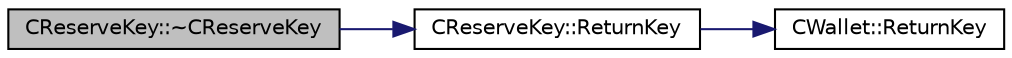 digraph "CReserveKey::~CReserveKey"
{
  edge [fontname="Helvetica",fontsize="10",labelfontname="Helvetica",labelfontsize="10"];
  node [fontname="Helvetica",fontsize="10",shape=record];
  rankdir="LR";
  Node2 [label="CReserveKey::~CReserveKey",height=0.2,width=0.4,color="black", fillcolor="grey75", style="filled", fontcolor="black"];
  Node2 -> Node3 [color="midnightblue",fontsize="10",style="solid",fontname="Helvetica"];
  Node3 [label="CReserveKey::ReturnKey",height=0.2,width=0.4,color="black", fillcolor="white", style="filled",URL="$group___actions.html#gaf7b0a61f8c70c8146e42e82b4e227204"];
  Node3 -> Node4 [color="midnightblue",fontsize="10",style="solid",fontname="Helvetica"];
  Node4 [label="CWallet::ReturnKey",height=0.2,width=0.4,color="black", fillcolor="white", style="filled",URL="$group___actions.html#ga4ee5566c2b4c8f4ed5cec628573b9275"];
}
